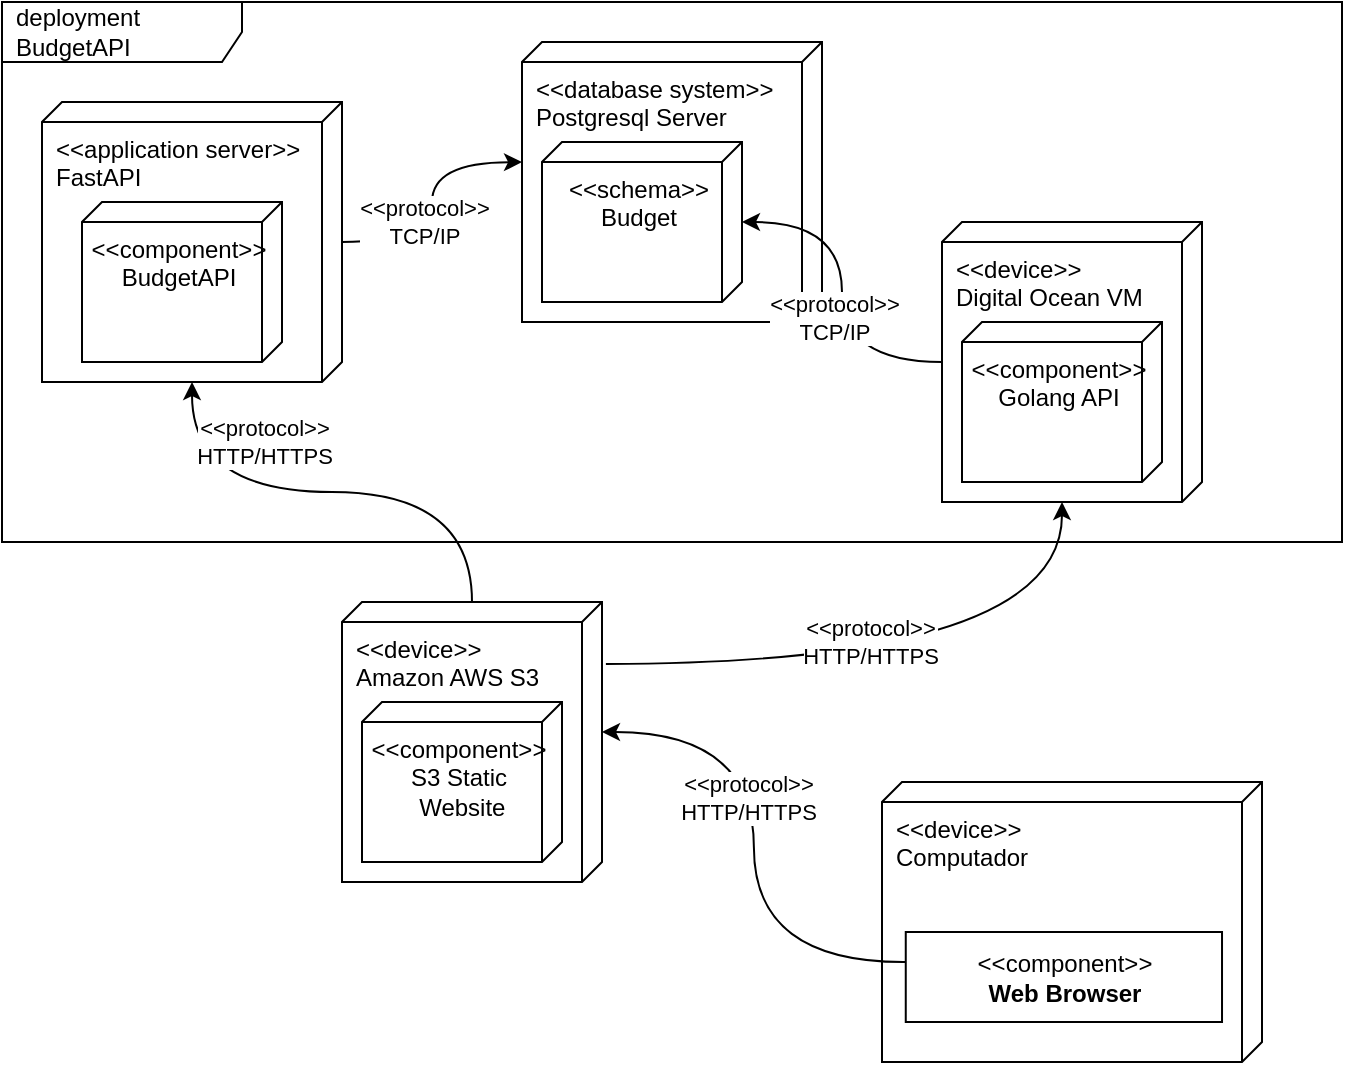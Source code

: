 <mxfile version="20.4.0" type="github">
  <diagram id="Fw-TrTKJBdcjvCgb3gfK" name="Page-1">
    <mxGraphModel dx="1234" dy="682" grid="1" gridSize="10" guides="1" tooltips="1" connect="1" arrows="1" fold="1" page="1" pageScale="1" pageWidth="850" pageHeight="1100" math="0" shadow="0">
      <root>
        <mxCell id="0" />
        <mxCell id="1" parent="0" />
        <mxCell id="mA-d0tsaracJnLabo0LD-4" value="deployment BudgetAPI" style="shape=umlFrame;whiteSpace=wrap;html=1;width=120;height=30;boundedLbl=1;verticalAlign=middle;align=left;spacingLeft=5;" parent="1" vertex="1">
          <mxGeometry x="160" y="230" width="670" height="270" as="geometry" />
        </mxCell>
        <mxCell id="mA-d0tsaracJnLabo0LD-7" style="edgeStyle=orthogonalEdgeStyle;rounded=0;orthogonalLoop=1;jettySize=auto;html=1;entryX=0.429;entryY=1;entryDx=0;entryDy=0;entryPerimeter=0;curved=1;" parent="1" source="mA-d0tsaracJnLabo0LD-2" target="mA-d0tsaracJnLabo0LD-5" edge="1">
          <mxGeometry relative="1" as="geometry" />
        </mxCell>
        <mxCell id="mA-d0tsaracJnLabo0LD-8" value="&lt;div&gt;&amp;lt;&amp;lt;protocol&amp;gt;&amp;gt;&lt;/div&gt;&lt;div&gt;TCP/IP&lt;br&gt;&lt;/div&gt;" style="edgeLabel;html=1;align=center;verticalAlign=middle;resizable=0;points=[];" parent="mA-d0tsaracJnLabo0LD-7" vertex="1" connectable="0">
          <mxGeometry x="-0.149" y="4" relative="1" as="geometry">
            <mxPoint as="offset" />
          </mxGeometry>
        </mxCell>
        <mxCell id="mA-d0tsaracJnLabo0LD-2" value="&lt;div&gt;&amp;lt;&amp;lt;application server&amp;gt;&amp;gt;&lt;/div&gt;&lt;div&gt;FastAPI&lt;/div&gt;" style="verticalAlign=top;align=left;shape=cube;size=10;direction=south;fontStyle=0;html=1;boundedLbl=1;spacingLeft=5;" parent="1" vertex="1">
          <mxGeometry x="180" y="280" width="150" height="140" as="geometry" />
        </mxCell>
        <mxCell id="mA-d0tsaracJnLabo0LD-3" value="&amp;lt;&amp;lt;component&amp;gt;&amp;gt;&lt;br&gt;&lt;div&gt;BudgetAPI&lt;/div&gt;" style="verticalAlign=top;align=center;shape=cube;size=10;direction=south;html=1;boundedLbl=1;spacingLeft=5;" parent="mA-d0tsaracJnLabo0LD-2" vertex="1">
          <mxGeometry width="100" height="80" relative="1" as="geometry">
            <mxPoint x="20" y="50" as="offset" />
          </mxGeometry>
        </mxCell>
        <mxCell id="mA-d0tsaracJnLabo0LD-5" value="&lt;div&gt;&amp;lt;&amp;lt;database system&amp;gt;&amp;gt;&lt;/div&gt;&lt;div&gt;Postgresql Server&lt;/div&gt;" style="verticalAlign=top;align=left;shape=cube;size=10;direction=south;fontStyle=0;html=1;boundedLbl=1;spacingLeft=5;" parent="1" vertex="1">
          <mxGeometry x="420" y="250" width="150" height="140" as="geometry" />
        </mxCell>
        <mxCell id="mA-d0tsaracJnLabo0LD-6" value="&lt;div&gt;&amp;lt;&amp;lt;schema&amp;gt;&amp;gt;&lt;/div&gt;&lt;div&gt;Budget&lt;/div&gt;" style="verticalAlign=top;align=center;shape=cube;size=10;direction=south;html=1;boundedLbl=1;spacingLeft=5;" parent="mA-d0tsaracJnLabo0LD-5" vertex="1">
          <mxGeometry width="100" height="80" relative="1" as="geometry">
            <mxPoint x="10" y="50" as="offset" />
          </mxGeometry>
        </mxCell>
        <mxCell id="mA-d0tsaracJnLabo0LD-11" style="edgeStyle=orthogonalEdgeStyle;curved=1;rounded=0;orthogonalLoop=1;jettySize=auto;html=1;" parent="1" source="mA-d0tsaracJnLabo0LD-9" target="mA-d0tsaracJnLabo0LD-2" edge="1">
          <mxGeometry relative="1" as="geometry" />
        </mxCell>
        <mxCell id="mA-d0tsaracJnLabo0LD-12" value="&lt;div&gt;&amp;lt;&amp;lt;protocol&amp;gt;&amp;gt;&lt;/div&gt;&lt;div&gt;HTTP/HTTPS&lt;br&gt;&lt;/div&gt;" style="edgeLabel;html=1;align=center;verticalAlign=middle;resizable=0;points=[];" parent="mA-d0tsaracJnLabo0LD-11" vertex="1" connectable="0">
          <mxGeometry x="0.271" y="-25" relative="1" as="geometry">
            <mxPoint as="offset" />
          </mxGeometry>
        </mxCell>
        <mxCell id="0tHzzZoFjw8AvcQRWpd3-3" style="edgeStyle=orthogonalEdgeStyle;rounded=0;orthogonalLoop=1;jettySize=auto;html=1;entryX=0;entryY=0;entryDx=140;entryDy=70;entryPerimeter=0;curved=1;exitX=0.221;exitY=-0.015;exitDx=0;exitDy=0;exitPerimeter=0;" edge="1" parent="1" source="mA-d0tsaracJnLabo0LD-9" target="0tHzzZoFjw8AvcQRWpd3-1">
          <mxGeometry relative="1" as="geometry" />
        </mxCell>
        <mxCell id="0tHzzZoFjw8AvcQRWpd3-4" value="&lt;div&gt;&amp;lt;&amp;lt;protocol&amp;gt;&amp;gt;&lt;/div&gt;&lt;div&gt;HTTP/HTTPS&lt;br&gt;&lt;/div&gt;" style="edgeLabel;html=1;align=center;verticalAlign=middle;resizable=0;points=[];" vertex="1" connectable="0" parent="0tHzzZoFjw8AvcQRWpd3-3">
          <mxGeometry x="-0.145" y="11" relative="1" as="geometry">
            <mxPoint as="offset" />
          </mxGeometry>
        </mxCell>
        <mxCell id="mA-d0tsaracJnLabo0LD-9" value="&lt;div&gt;&amp;lt;&amp;lt;device&amp;gt;&amp;gt;&lt;/div&gt;&lt;div&gt;Amazon AWS S3&lt;br&gt;&lt;/div&gt;" style="verticalAlign=top;align=left;shape=cube;size=10;direction=south;fontStyle=0;html=1;boundedLbl=1;spacingLeft=5;" parent="1" vertex="1">
          <mxGeometry x="330" y="530" width="130" height="140" as="geometry" />
        </mxCell>
        <mxCell id="mA-d0tsaracJnLabo0LD-10" value="&lt;div&gt;&amp;lt;&amp;lt;component&amp;gt;&amp;gt;&lt;/div&gt;&lt;div&gt;S3 Static&lt;/div&gt;&lt;div&gt;&amp;nbsp;Website&lt;br&gt;&lt;/div&gt;" style="verticalAlign=top;align=center;shape=cube;size=10;direction=south;html=1;boundedLbl=1;spacingLeft=5;" parent="mA-d0tsaracJnLabo0LD-9" vertex="1">
          <mxGeometry width="100" height="80" relative="1" as="geometry">
            <mxPoint x="10" y="50" as="offset" />
          </mxGeometry>
        </mxCell>
        <mxCell id="mA-d0tsaracJnLabo0LD-13" value="&lt;div&gt;&amp;lt;&amp;lt;device&amp;gt;&amp;gt;&lt;/div&gt;&lt;div&gt;Computador&lt;br&gt;&lt;/div&gt;" style="verticalAlign=top;align=left;shape=cube;size=10;direction=south;fontStyle=0;html=1;boundedLbl=1;spacingLeft=5;" parent="1" vertex="1">
          <mxGeometry x="600" y="620" width="190" height="140" as="geometry" />
        </mxCell>
        <mxCell id="mA-d0tsaracJnLabo0LD-15" style="edgeStyle=orthogonalEdgeStyle;curved=1;rounded=0;orthogonalLoop=1;jettySize=auto;html=1;entryX=0;entryY=0;entryDx=65;entryDy=0;entryPerimeter=0;" parent="mA-d0tsaracJnLabo0LD-13" target="mA-d0tsaracJnLabo0LD-9" edge="1">
          <mxGeometry relative="1" as="geometry">
            <mxPoint x="11.875" y="90" as="sourcePoint" />
          </mxGeometry>
        </mxCell>
        <mxCell id="mA-d0tsaracJnLabo0LD-17" value="&lt;div&gt;&amp;lt;&amp;lt;protocol&amp;gt;&amp;gt;&lt;/div&gt;&lt;div&gt;HTTP/HTTPS&lt;br&gt;&lt;/div&gt;" style="edgeLabel;html=1;align=center;verticalAlign=middle;resizable=0;points=[];" parent="mA-d0tsaracJnLabo0LD-15" vertex="1" connectable="0">
          <mxGeometry x="0.19" y="3" relative="1" as="geometry">
            <mxPoint as="offset" />
          </mxGeometry>
        </mxCell>
        <mxCell id="mA-d0tsaracJnLabo0LD-16" value="&amp;lt;&amp;lt;component&amp;gt;&amp;gt;&lt;br&gt;&lt;b&gt;Web Browser&lt;/b&gt;&lt;br&gt;&lt;b&gt;&lt;/b&gt;" style="html=1;align=center;verticalAlign=middle;dashed=0;" parent="mA-d0tsaracJnLabo0LD-13" vertex="1">
          <mxGeometry x="11.88" y="75" width="158.13" height="45" as="geometry" />
        </mxCell>
        <mxCell id="0tHzzZoFjw8AvcQRWpd3-1" value="&lt;div&gt;&amp;lt;&amp;lt;device&amp;gt;&amp;gt;&lt;/div&gt;&lt;div&gt;Digital Ocean VM&lt;br&gt;&lt;/div&gt;" style="verticalAlign=top;align=left;shape=cube;size=10;direction=south;fontStyle=0;html=1;boundedLbl=1;spacingLeft=5;" vertex="1" parent="1">
          <mxGeometry x="630" y="340" width="130" height="140" as="geometry" />
        </mxCell>
        <mxCell id="0tHzzZoFjw8AvcQRWpd3-2" value="&lt;div&gt;&amp;lt;&amp;lt;component&amp;gt;&amp;gt;&lt;/div&gt;&lt;div&gt;Golang API&lt;br&gt;&lt;/div&gt;" style="verticalAlign=top;align=center;shape=cube;size=10;direction=south;html=1;boundedLbl=1;spacingLeft=5;" vertex="1" parent="0tHzzZoFjw8AvcQRWpd3-1">
          <mxGeometry width="100" height="80" relative="1" as="geometry">
            <mxPoint x="10" y="50" as="offset" />
          </mxGeometry>
        </mxCell>
        <mxCell id="0tHzzZoFjw8AvcQRWpd3-5" style="edgeStyle=orthogonalEdgeStyle;rounded=0;orthogonalLoop=1;jettySize=auto;html=1;curved=1;" edge="1" parent="1" source="0tHzzZoFjw8AvcQRWpd3-1" target="mA-d0tsaracJnLabo0LD-6">
          <mxGeometry relative="1" as="geometry">
            <mxPoint x="340" y="360" as="sourcePoint" />
            <mxPoint x="430" y="320.06" as="targetPoint" />
          </mxGeometry>
        </mxCell>
        <mxCell id="0tHzzZoFjw8AvcQRWpd3-6" value="&lt;div&gt;&amp;lt;&amp;lt;protocol&amp;gt;&amp;gt;&lt;/div&gt;&lt;div&gt;TCP/IP&lt;br&gt;&lt;/div&gt;" style="edgeLabel;html=1;align=center;verticalAlign=middle;resizable=0;points=[];" vertex="1" connectable="0" parent="0tHzzZoFjw8AvcQRWpd3-5">
          <mxGeometry x="-0.149" y="4" relative="1" as="geometry">
            <mxPoint as="offset" />
          </mxGeometry>
        </mxCell>
      </root>
    </mxGraphModel>
  </diagram>
</mxfile>
